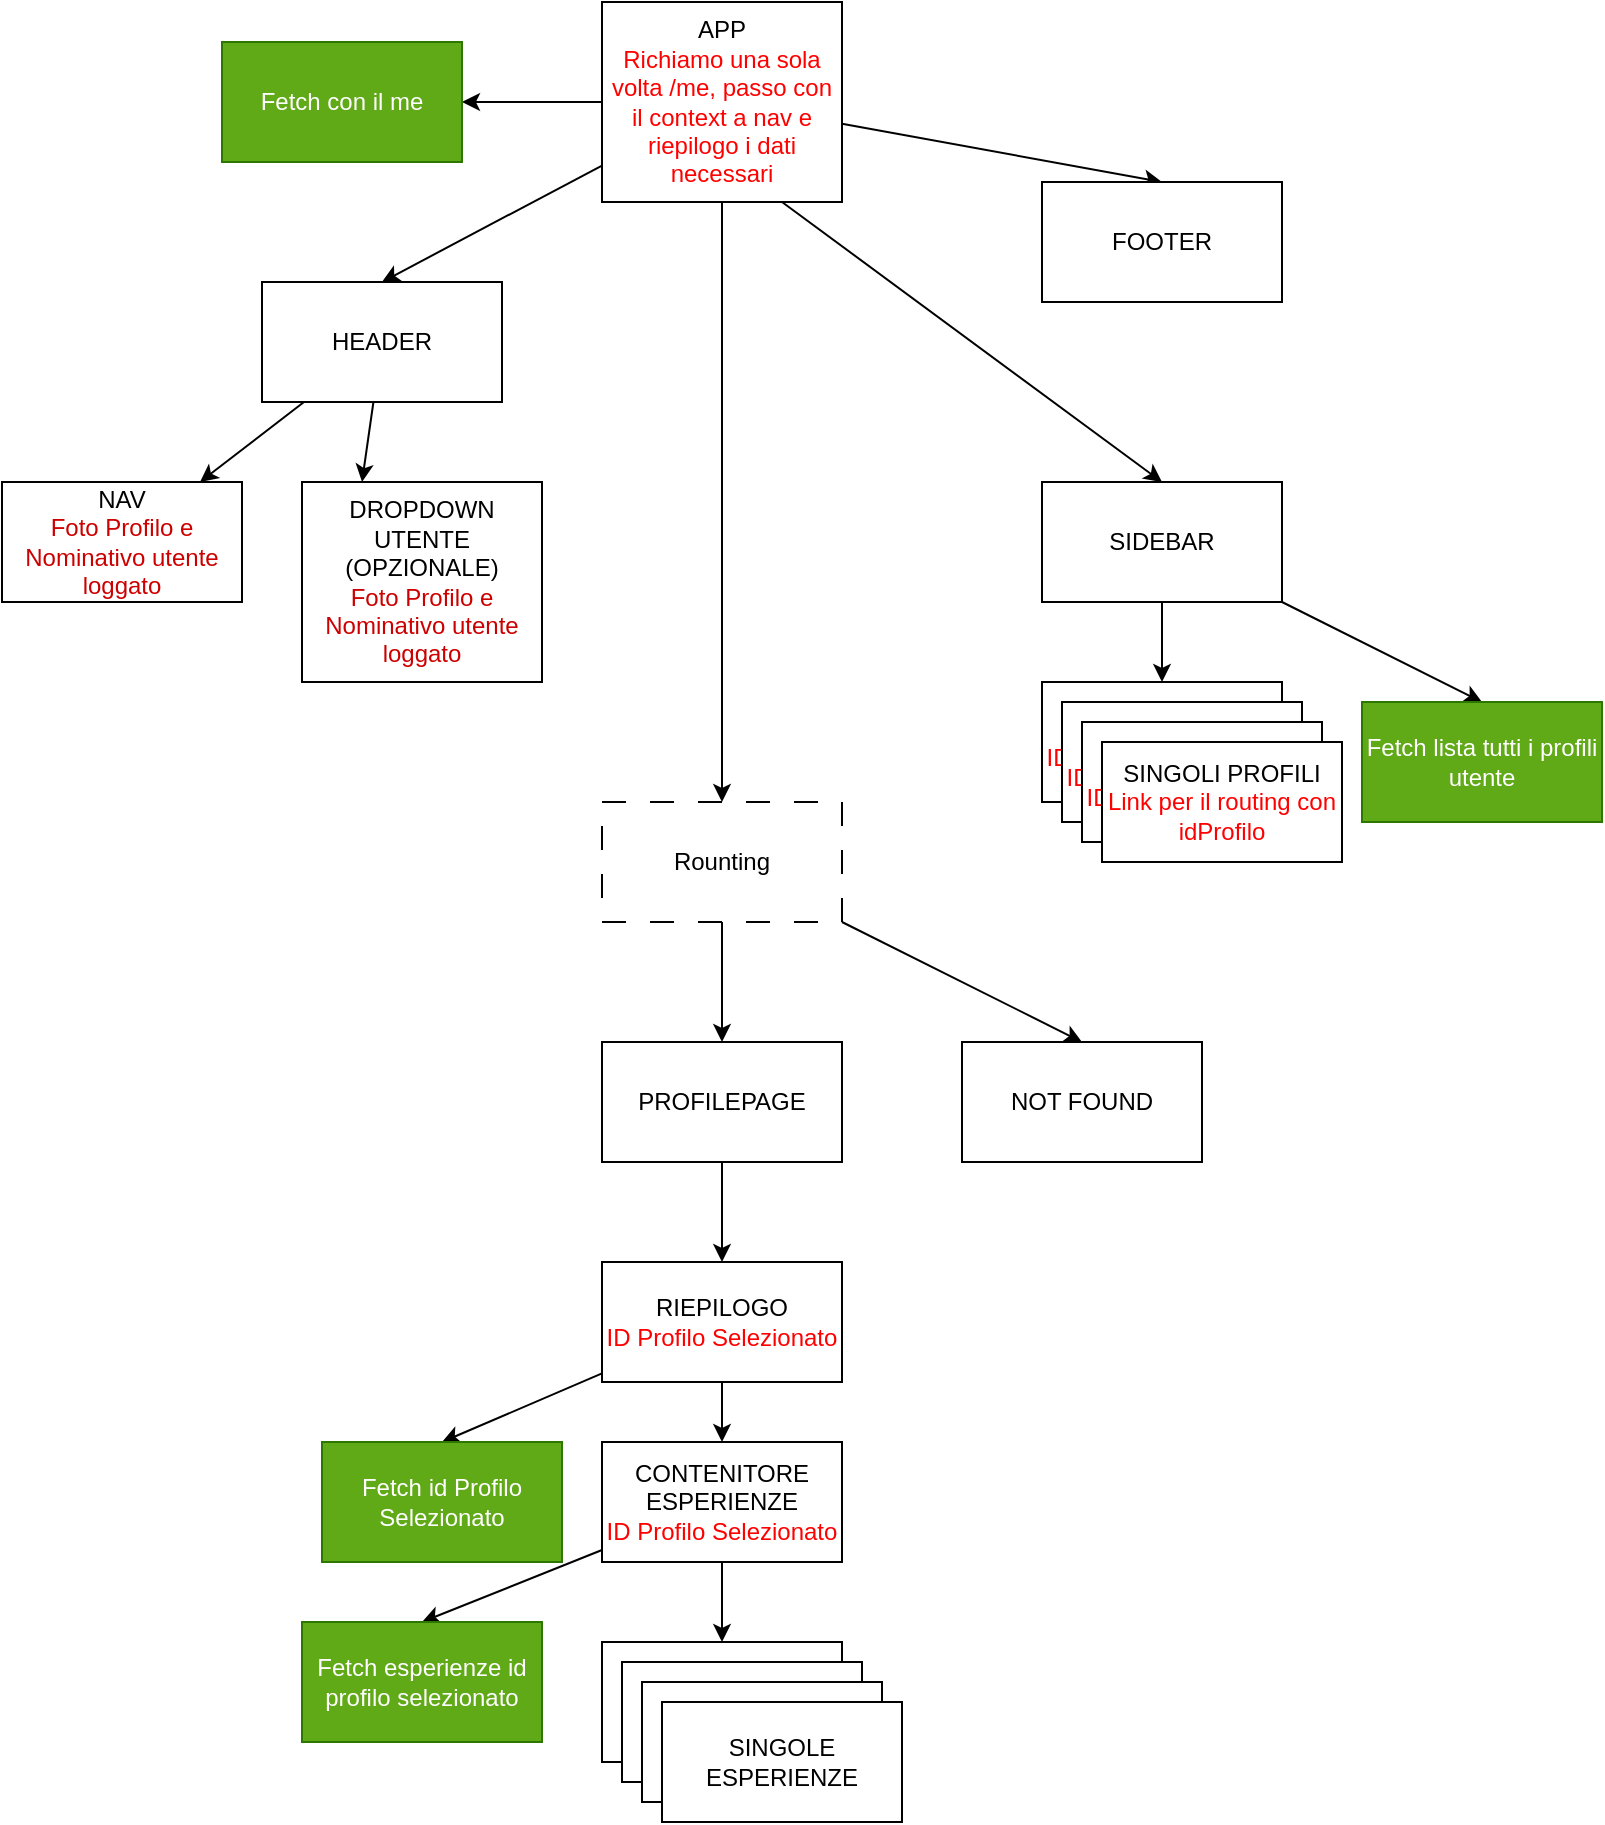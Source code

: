 <mxfile>
    <diagram id="S59Mf07EGE6c-Oyn2gaE" name="Page-1">
        <mxGraphModel dx="497" dy="499" grid="1" gridSize="10" guides="1" tooltips="1" connect="1" arrows="1" fold="1" page="1" pageScale="1" pageWidth="850" pageHeight="1100" math="0" shadow="0">
            <root>
                <mxCell id="0"/>
                <mxCell id="1" parent="0"/>
                <mxCell id="19" style="edgeStyle=none;html=1;" parent="1" source="2" target="6" edge="1">
                    <mxGeometry relative="1" as="geometry"/>
                </mxCell>
                <mxCell id="20" style="edgeStyle=none;html=1;entryX=0.25;entryY=0;entryDx=0;entryDy=0;" parent="1" source="2" target="7" edge="1">
                    <mxGeometry relative="1" as="geometry"/>
                </mxCell>
                <mxCell id="2" value="HEADER" style="rounded=0;whiteSpace=wrap;html=1;" parent="1" vertex="1">
                    <mxGeometry x="150" y="160" width="120" height="60" as="geometry"/>
                </mxCell>
                <mxCell id="15" style="edgeStyle=none;html=1;entryX=0.5;entryY=0;entryDx=0;entryDy=0;" parent="1" source="3" target="2" edge="1">
                    <mxGeometry relative="1" as="geometry"/>
                </mxCell>
                <mxCell id="17" style="edgeStyle=none;html=1;entryX=0.5;entryY=0;entryDx=0;entryDy=0;" parent="1" source="3" target="5" edge="1">
                    <mxGeometry relative="1" as="geometry"/>
                </mxCell>
                <mxCell id="47" style="edgeStyle=none;html=1;entryX=1;entryY=0.5;entryDx=0;entryDy=0;fontColor=#FF0000;" parent="1" source="3" target="46" edge="1">
                    <mxGeometry relative="1" as="geometry"/>
                </mxCell>
                <mxCell id="3" value="APP&lt;br&gt;&lt;font color=&quot;#ff0000&quot;&gt;Richiamo una sola volta /me, passo con il context a nav e riepilogo i dati necessari&lt;/font&gt;" style="rounded=0;whiteSpace=wrap;html=1;" parent="1" vertex="1">
                    <mxGeometry x="320" y="20" width="120" height="100" as="geometry"/>
                </mxCell>
                <mxCell id="21" style="edgeStyle=none;html=1;entryX=0.5;entryY=0;entryDx=0;entryDy=0;exitX=0.5;exitY=1;exitDx=0;exitDy=0;" parent="1" source="3" target="9" edge="1">
                    <mxGeometry relative="1" as="geometry">
                        <mxPoint x="380" y="220" as="sourcePoint"/>
                    </mxGeometry>
                </mxCell>
                <mxCell id="25" style="edgeStyle=none;html=1;entryX=0.5;entryY=0;entryDx=0;entryDy=0;exitX=0.75;exitY=1;exitDx=0;exitDy=0;" parent="1" source="3" target="10" edge="1">
                    <mxGeometry relative="1" as="geometry">
                        <mxPoint x="426.875" y="220" as="sourcePoint"/>
                    </mxGeometry>
                </mxCell>
                <mxCell id="5" value="FOOTER" style="rounded=0;whiteSpace=wrap;html=1;" parent="1" vertex="1">
                    <mxGeometry x="540" y="110" width="120" height="60" as="geometry"/>
                </mxCell>
                <mxCell id="6" value="NAV&lt;br&gt;&lt;font color=&quot;#cc0000&quot;&gt;Foto Profilo e Nominativo utente loggato&lt;/font&gt;" style="rounded=0;whiteSpace=wrap;html=1;" parent="1" vertex="1">
                    <mxGeometry x="20" y="260" width="120" height="60" as="geometry"/>
                </mxCell>
                <mxCell id="7" value="DROPDOWN UTENTE (OPZIONALE)&lt;br&gt;&lt;span style=&quot;color: rgb(204, 0, 0);&quot;&gt;Foto Profilo e Nominativo utente loggato&lt;/span&gt;" style="rounded=0;whiteSpace=wrap;html=1;" parent="1" vertex="1">
                    <mxGeometry x="170" y="260" width="120" height="100" as="geometry"/>
                </mxCell>
                <mxCell id="23" style="edgeStyle=none;html=1;entryX=0.5;entryY=0;entryDx=0;entryDy=0;exitX=0.5;exitY=1;exitDx=0;exitDy=0;" parent="1" source="11" target="12" edge="1">
                    <mxGeometry relative="1" as="geometry">
                        <mxPoint x="425.714" y="630" as="sourcePoint"/>
                    </mxGeometry>
                </mxCell>
                <mxCell id="49" style="edgeStyle=none;html=1;exitX=0.5;exitY=1;exitDx=0;exitDy=0;" parent="1" source="9" target="48" edge="1">
                    <mxGeometry relative="1" as="geometry"/>
                </mxCell>
                <mxCell id="51" style="edgeStyle=none;html=1;entryX=0.5;entryY=0;entryDx=0;entryDy=0;" parent="1" source="9" target="50" edge="1">
                    <mxGeometry relative="1" as="geometry"/>
                </mxCell>
                <mxCell id="9" value="Rounting" style="rounded=0;whiteSpace=wrap;html=1;dashed=1;dashPattern=12 12;" parent="1" vertex="1">
                    <mxGeometry x="320" y="420" width="120" height="60" as="geometry"/>
                </mxCell>
                <mxCell id="26" style="edgeStyle=none;html=1;entryX=0.5;entryY=0;entryDx=0;entryDy=0;" parent="1" source="10" target="14" edge="1">
                    <mxGeometry relative="1" as="geometry"/>
                </mxCell>
                <mxCell id="35" style="edgeStyle=none;html=1;entryX=0.5;entryY=0;entryDx=0;entryDy=0;fontColor=#FF3333;" parent="1" source="10" target="34" edge="1">
                    <mxGeometry relative="1" as="geometry"/>
                </mxCell>
                <mxCell id="10" value="SIDEBAR" style="rounded=0;whiteSpace=wrap;html=1;" parent="1" vertex="1">
                    <mxGeometry x="540" y="260" width="120" height="60" as="geometry"/>
                </mxCell>
                <mxCell id="31" style="edgeStyle=none;html=1;entryX=0.5;entryY=0;entryDx=0;entryDy=0;fontColor=#FF3333;" parent="1" source="11" target="30" edge="1">
                    <mxGeometry relative="1" as="geometry"/>
                </mxCell>
                <mxCell id="11" value="RIEPILOGO&lt;br&gt;&lt;span style=&quot;color: rgb(255, 0, 0);&quot;&gt;ID Profilo Selezionato&lt;/span&gt;" style="rounded=0;whiteSpace=wrap;html=1;" parent="1" vertex="1">
                    <mxGeometry x="320" y="650" width="120" height="60" as="geometry"/>
                </mxCell>
                <mxCell id="24" style="edgeStyle=none;html=1;entryX=0.5;entryY=0;entryDx=0;entryDy=0;" parent="1" source="12" target="13" edge="1">
                    <mxGeometry relative="1" as="geometry"/>
                </mxCell>
                <mxCell id="33" style="edgeStyle=none;html=1;entryX=0.5;entryY=0;entryDx=0;entryDy=0;fontColor=#FF3333;" parent="1" source="12" target="32" edge="1">
                    <mxGeometry relative="1" as="geometry"/>
                </mxCell>
                <mxCell id="12" value="CONTENITORE ESPERIENZE&lt;br&gt;&lt;span style=&quot;color: rgb(255, 0, 0);&quot;&gt;ID Profilo Selezionato&lt;/span&gt;" style="rounded=0;whiteSpace=wrap;html=1;" parent="1" vertex="1">
                    <mxGeometry x="320" y="740" width="120" height="60" as="geometry"/>
                </mxCell>
                <mxCell id="13" value="SINGOLE ESPERIENZE" style="rounded=0;whiteSpace=wrap;html=1;" parent="1" vertex="1">
                    <mxGeometry x="320" y="840" width="120" height="60" as="geometry"/>
                </mxCell>
                <mxCell id="14" value="SINGOLI PROFILI&lt;br&gt;&lt;font color=&quot;#ff0000&quot;&gt;ID Profilo Selezionato&lt;/font&gt;" style="rounded=0;whiteSpace=wrap;html=1;" parent="1" vertex="1">
                    <mxGeometry x="540" y="360" width="120" height="60" as="geometry"/>
                </mxCell>
                <mxCell id="30" value="Fetch id Profilo Selezionato" style="text;html=1;strokeColor=#2D7600;fillColor=#60a917;align=center;verticalAlign=middle;whiteSpace=wrap;rounded=0;fontColor=#ffffff;" parent="1" vertex="1">
                    <mxGeometry x="180" y="740" width="120" height="60" as="geometry"/>
                </mxCell>
                <mxCell id="32" value="Fetch esperienze id profilo selezionato" style="text;html=1;strokeColor=#2D7600;fillColor=#60a917;align=center;verticalAlign=middle;whiteSpace=wrap;rounded=0;fontColor=#ffffff;" parent="1" vertex="1">
                    <mxGeometry x="170" y="830" width="120" height="60" as="geometry"/>
                </mxCell>
                <mxCell id="34" value="Fetch lista tutti i profili utente" style="text;html=1;strokeColor=#2D7600;fillColor=#60a917;align=center;verticalAlign=middle;whiteSpace=wrap;rounded=0;fontColor=#ffffff;" parent="1" vertex="1">
                    <mxGeometry x="700" y="370" width="120" height="60" as="geometry"/>
                </mxCell>
                <mxCell id="39" value="SINGOLE ESPERIENZE" style="rounded=0;whiteSpace=wrap;html=1;" parent="1" vertex="1">
                    <mxGeometry x="330" y="850" width="120" height="60" as="geometry"/>
                </mxCell>
                <mxCell id="40" value="SINGOLE ESPERIENZE" style="rounded=0;whiteSpace=wrap;html=1;" parent="1" vertex="1">
                    <mxGeometry x="340" y="860" width="120" height="60" as="geometry"/>
                </mxCell>
                <mxCell id="41" value="SINGOLE ESPERIENZE" style="rounded=0;whiteSpace=wrap;html=1;" parent="1" vertex="1">
                    <mxGeometry x="350" y="870" width="120" height="60" as="geometry"/>
                </mxCell>
                <mxCell id="42" value="SINGOLI PROFILI&lt;br&gt;&lt;font color=&quot;#ff0000&quot;&gt;ID Profilo Selezionato&lt;/font&gt;" style="rounded=0;whiteSpace=wrap;html=1;" parent="1" vertex="1">
                    <mxGeometry x="550" y="370" width="120" height="60" as="geometry"/>
                </mxCell>
                <mxCell id="43" value="SINGOLI PROFILI&lt;br&gt;&lt;font color=&quot;#ff0000&quot;&gt;ID Profilo Selezionato&lt;/font&gt;" style="rounded=0;whiteSpace=wrap;html=1;" parent="1" vertex="1">
                    <mxGeometry x="560" y="380" width="120" height="60" as="geometry"/>
                </mxCell>
                <mxCell id="44" value="SINGOLI PROFILI&lt;br&gt;&lt;font color=&quot;#ff0000&quot;&gt;Link per il routing con idProfilo&lt;/font&gt;" style="rounded=0;whiteSpace=wrap;html=1;" parent="1" vertex="1">
                    <mxGeometry x="570" y="390" width="120" height="60" as="geometry"/>
                </mxCell>
                <mxCell id="46" value="Fetch con il me" style="text;html=1;strokeColor=#2D7600;fillColor=#60a917;align=center;verticalAlign=middle;whiteSpace=wrap;rounded=0;fontColor=#ffffff;" parent="1" vertex="1">
                    <mxGeometry x="130" y="40" width="120" height="60" as="geometry"/>
                </mxCell>
                <mxCell id="52" style="edgeStyle=none;html=1;entryX=0.5;entryY=0;entryDx=0;entryDy=0;" edge="1" parent="1" source="48" target="11">
                    <mxGeometry relative="1" as="geometry"/>
                </mxCell>
                <mxCell id="48" value="PROFILEPAGE" style="rounded=0;whiteSpace=wrap;html=1;" parent="1" vertex="1">
                    <mxGeometry x="320" y="540" width="120" height="60" as="geometry"/>
                </mxCell>
                <mxCell id="50" value="NOT FOUND" style="rounded=0;whiteSpace=wrap;html=1;" parent="1" vertex="1">
                    <mxGeometry x="500" y="540" width="120" height="60" as="geometry"/>
                </mxCell>
            </root>
        </mxGraphModel>
    </diagram>
</mxfile>